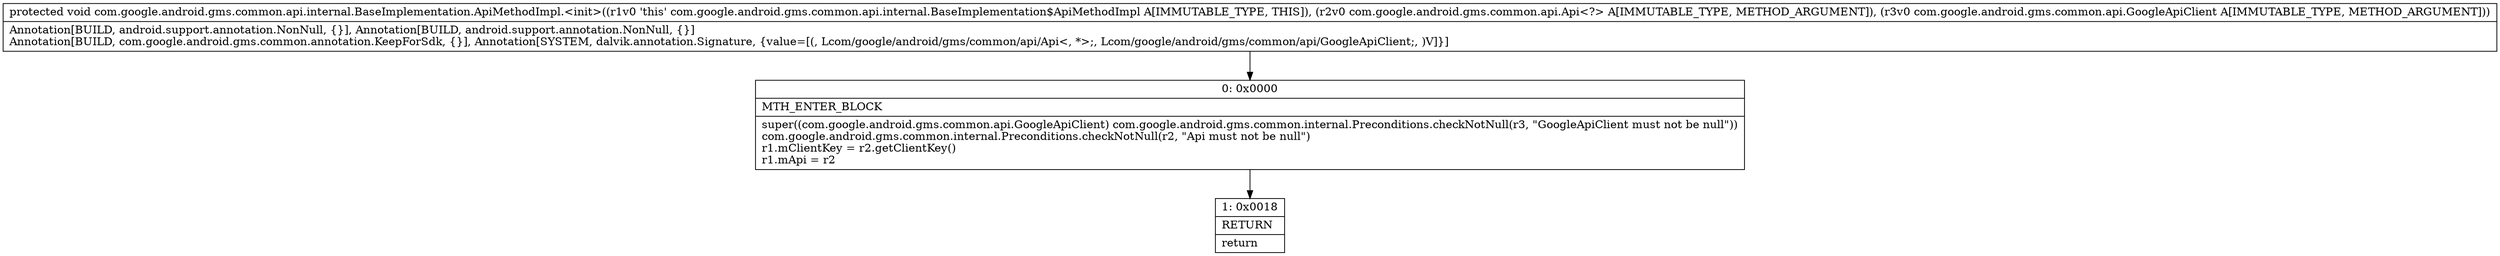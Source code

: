 digraph "CFG forcom.google.android.gms.common.api.internal.BaseImplementation.ApiMethodImpl.\<init\>(Lcom\/google\/android\/gms\/common\/api\/Api;Lcom\/google\/android\/gms\/common\/api\/GoogleApiClient;)V" {
Node_0 [shape=record,label="{0\:\ 0x0000|MTH_ENTER_BLOCK\l|super((com.google.android.gms.common.api.GoogleApiClient) com.google.android.gms.common.internal.Preconditions.checkNotNull(r3, \"GoogleApiClient must not be null\"))\lcom.google.android.gms.common.internal.Preconditions.checkNotNull(r2, \"Api must not be null\")\lr1.mClientKey = r2.getClientKey()\lr1.mApi = r2\l}"];
Node_1 [shape=record,label="{1\:\ 0x0018|RETURN\l|return\l}"];
MethodNode[shape=record,label="{protected void com.google.android.gms.common.api.internal.BaseImplementation.ApiMethodImpl.\<init\>((r1v0 'this' com.google.android.gms.common.api.internal.BaseImplementation$ApiMethodImpl A[IMMUTABLE_TYPE, THIS]), (r2v0 com.google.android.gms.common.api.Api\<?\> A[IMMUTABLE_TYPE, METHOD_ARGUMENT]), (r3v0 com.google.android.gms.common.api.GoogleApiClient A[IMMUTABLE_TYPE, METHOD_ARGUMENT]))  | Annotation[BUILD, android.support.annotation.NonNull, \{\}], Annotation[BUILD, android.support.annotation.NonNull, \{\}]\lAnnotation[BUILD, com.google.android.gms.common.annotation.KeepForSdk, \{\}], Annotation[SYSTEM, dalvik.annotation.Signature, \{value=[(, Lcom\/google\/android\/gms\/common\/api\/Api\<, *\>;, Lcom\/google\/android\/gms\/common\/api\/GoogleApiClient;, )V]\}]\l}"];
MethodNode -> Node_0;
Node_0 -> Node_1;
}


